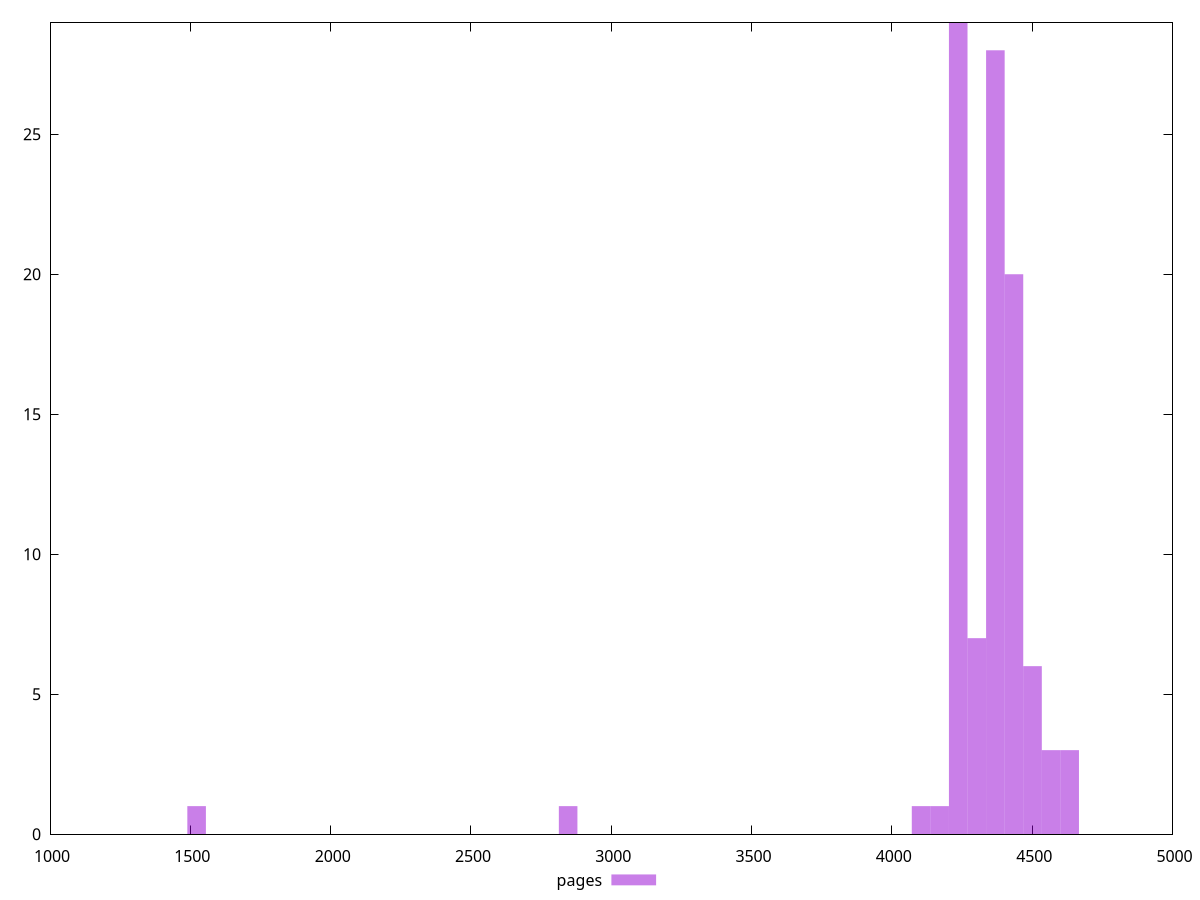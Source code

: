 $_pages <<EOF
2846.3569483758774 1
4170.243901108844 1
4633.6043345653825 3
4435.021291655437 20
4236.438248745492 29
4368.826944018789 28
4501.215639292085 6
4302.632596382141 7
4567.409986928734 3
1522.4699956429113 1
4104.049553472196 1
EOF
set key outside below
set terminal pngcairo
set output "report_00006_2020-11-02T20-21-41.718Z/unused-javascript/pages//raw_hist.png"
set yrange [0:29]
set boxwidth 66.19434763664832
set style fill transparent solid 0.5 noborder
plot $_pages title "pages" with boxes ,